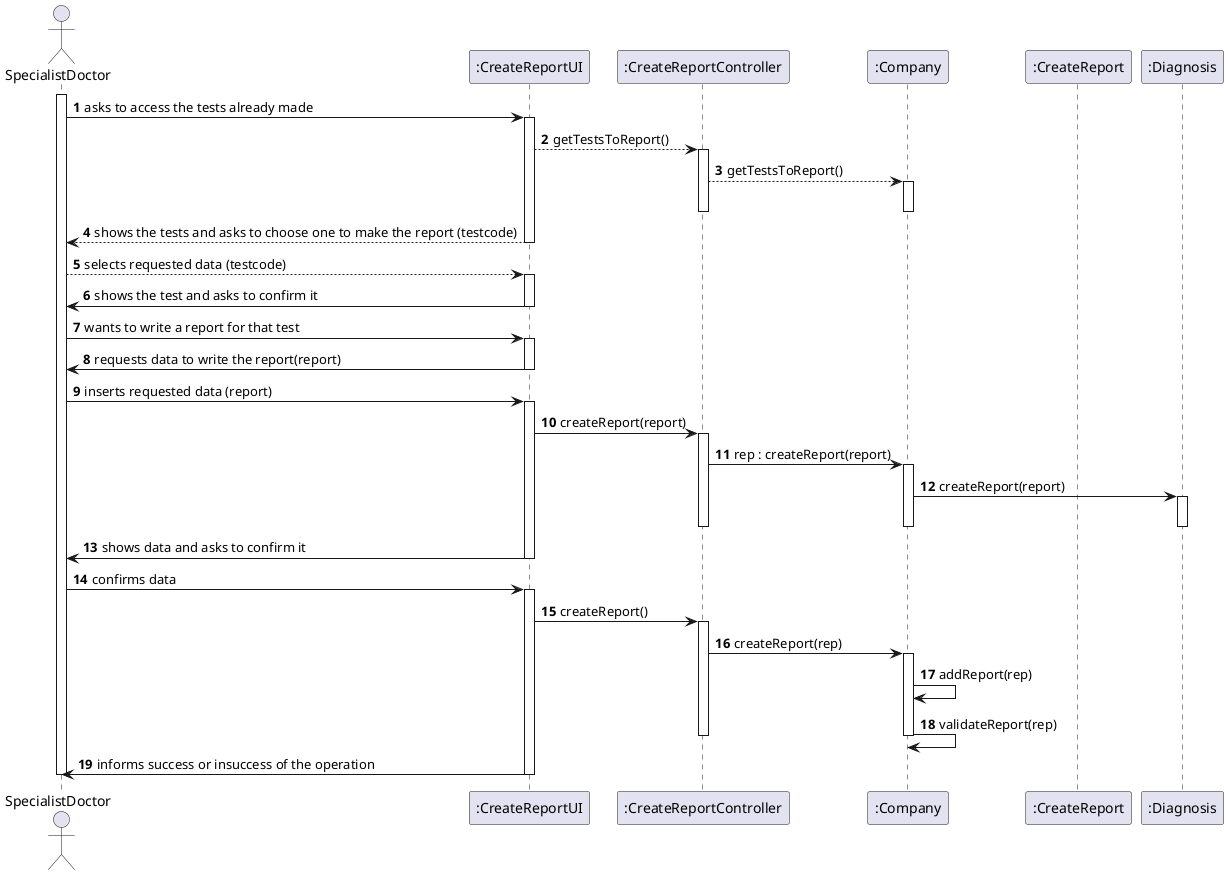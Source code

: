 @startuml
autonumber

actor "SpecialistDoctor" as Spec

participant ":CreateReportUI" as UI
participant ":CreateReportController" as CRC
participant ":Company" as COM
participant ":CreateReport" as CR
participant ":Diagnosis" as DIAG


activate Spec

Spec -> UI : asks to access the tests already made

activate UI

UI --> CRC : getTestsToReport()

activate CRC

CRC --> COM : getTestsToReport()

activate COM

deactivate COM

deactivate CRC

UI --> Spec : shows the tests and asks to choose one to make the report (testcode)

deactivate UI

Spec --> UI : selects requested data (testcode)

activate UI

UI -> Spec : shows the test and asks to confirm it

deactivate UI

Spec -> UI : wants to write a report for that test

activate UI

UI -> Spec : requests data to write the report(report)

deactivate UI

Spec -> UI : inserts requested data (report)

activate UI

UI -> CRC : createReport(report)

activate CRC

CRC -> COM : rep : createReport(report)

activate COM

COM -> DIAG : createReport(report)

activate DIAG

deactivate DIAG
deactivate COM
deactivate CRC

UI -> Spec : shows data and asks to confirm it

deactivate UI

Spec -> UI : confirms data

activate UI

UI -> CRC : createReport()

activate CRC

CRC -> COM : createReport(rep)

activate COM

COM -> COM : addReport(rep)
COM -> COM : validateReport(rep)

deactivate COM
deactivate CRC

UI -> Spec : informs success or insuccess of the operation

deactivate UI
deactivate Spec

@enduml





